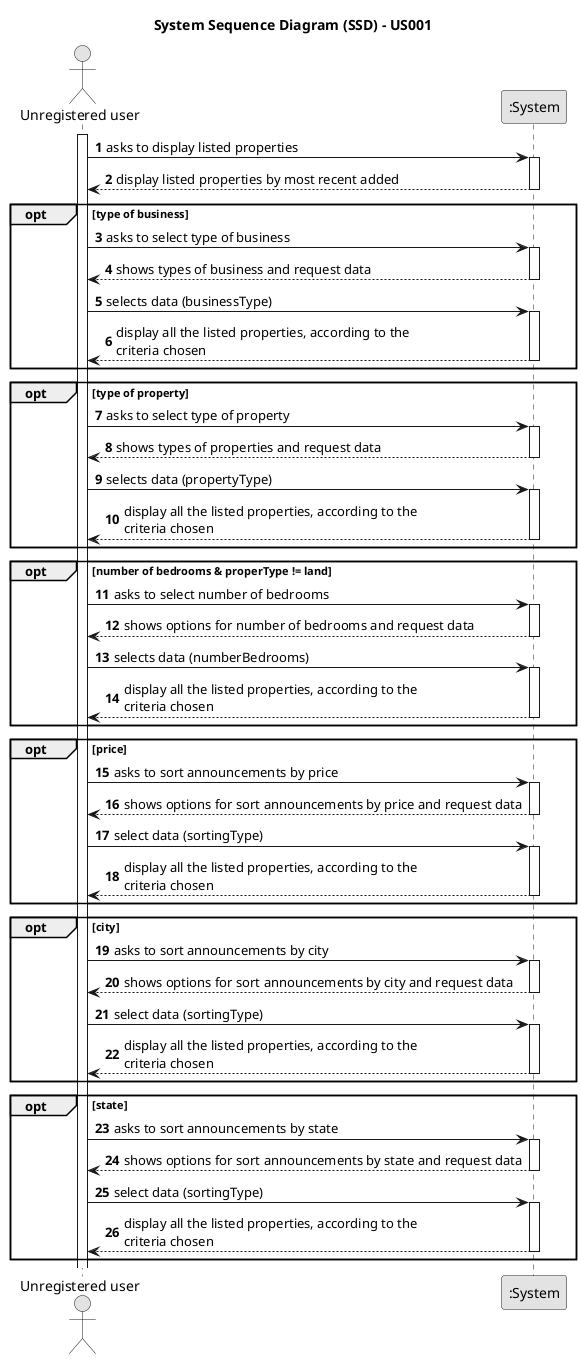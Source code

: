 @startuml
skinparam monochrome true
skinparam packageStyle rectangle
skinparam shadowing false

title System Sequence Diagram (SSD) - US001

autonumber

actor "Unregistered user" as User
participant ":System" as System

activate User

    User -> System : asks to display listed properties
    activate System

    System --> User : display listed properties by most recent added
    deactivate System

    opt type of business
        User -> System : asks to select type of business
        activate System

        System --> User : shows types of business and request data
        deactivate System

        User -> System : selects data (businessType)
        activate System

        System --> User : display all the listed properties, according to the \ncriteria chosen
        deactivate System
    end

    opt type of property
        User -> System : asks to select type of property
        activate System

        System --> User : shows types of properties and request data
        deactivate System

        User -> System : selects data (propertyType)
        activate System

        System --> User : display all the listed properties, according to the \ncriteria chosen
        deactivate System
    end

    opt number of bedrooms & properType != land
        User -> System : asks to select number of bedrooms
        activate System

        System --> User : shows options for number of bedrooms and request data
        deactivate System

        User -> System : selects data (numberBedrooms)
        activate System

        System --> User : display all the listed properties, according to the \ncriteria chosen
        deactivate System
    end

    opt price
        User -> System : asks to sort announcements by price
        activate System

        System --> User : shows options for sort announcements by price and request data
        deactivate System

        User -> System : select data (sortingType)
        activate System

        System --> User : display all the listed properties, according to the \ncriteria chosen
        deactivate System
    end

    opt city
        User -> System : asks to sort announcements by city
        activate System

        System --> User : shows options for sort announcements by city and request data
        deactivate System

        User -> System : select data (sortingType)
        activate System

        System --> User : display all the listed properties, according to the \ncriteria chosen
        deactivate System
    end

    opt state
        User -> System : asks to sort announcements by state
        activate System

        System --> User :  shows options for sort announcements by state and request data
        deactivate System

        User -> System : select data (sortingType)
        activate System

        System --> User : display all the listed properties, according to the \ncriteria chosen
        deactivate System
    end


@enduml
